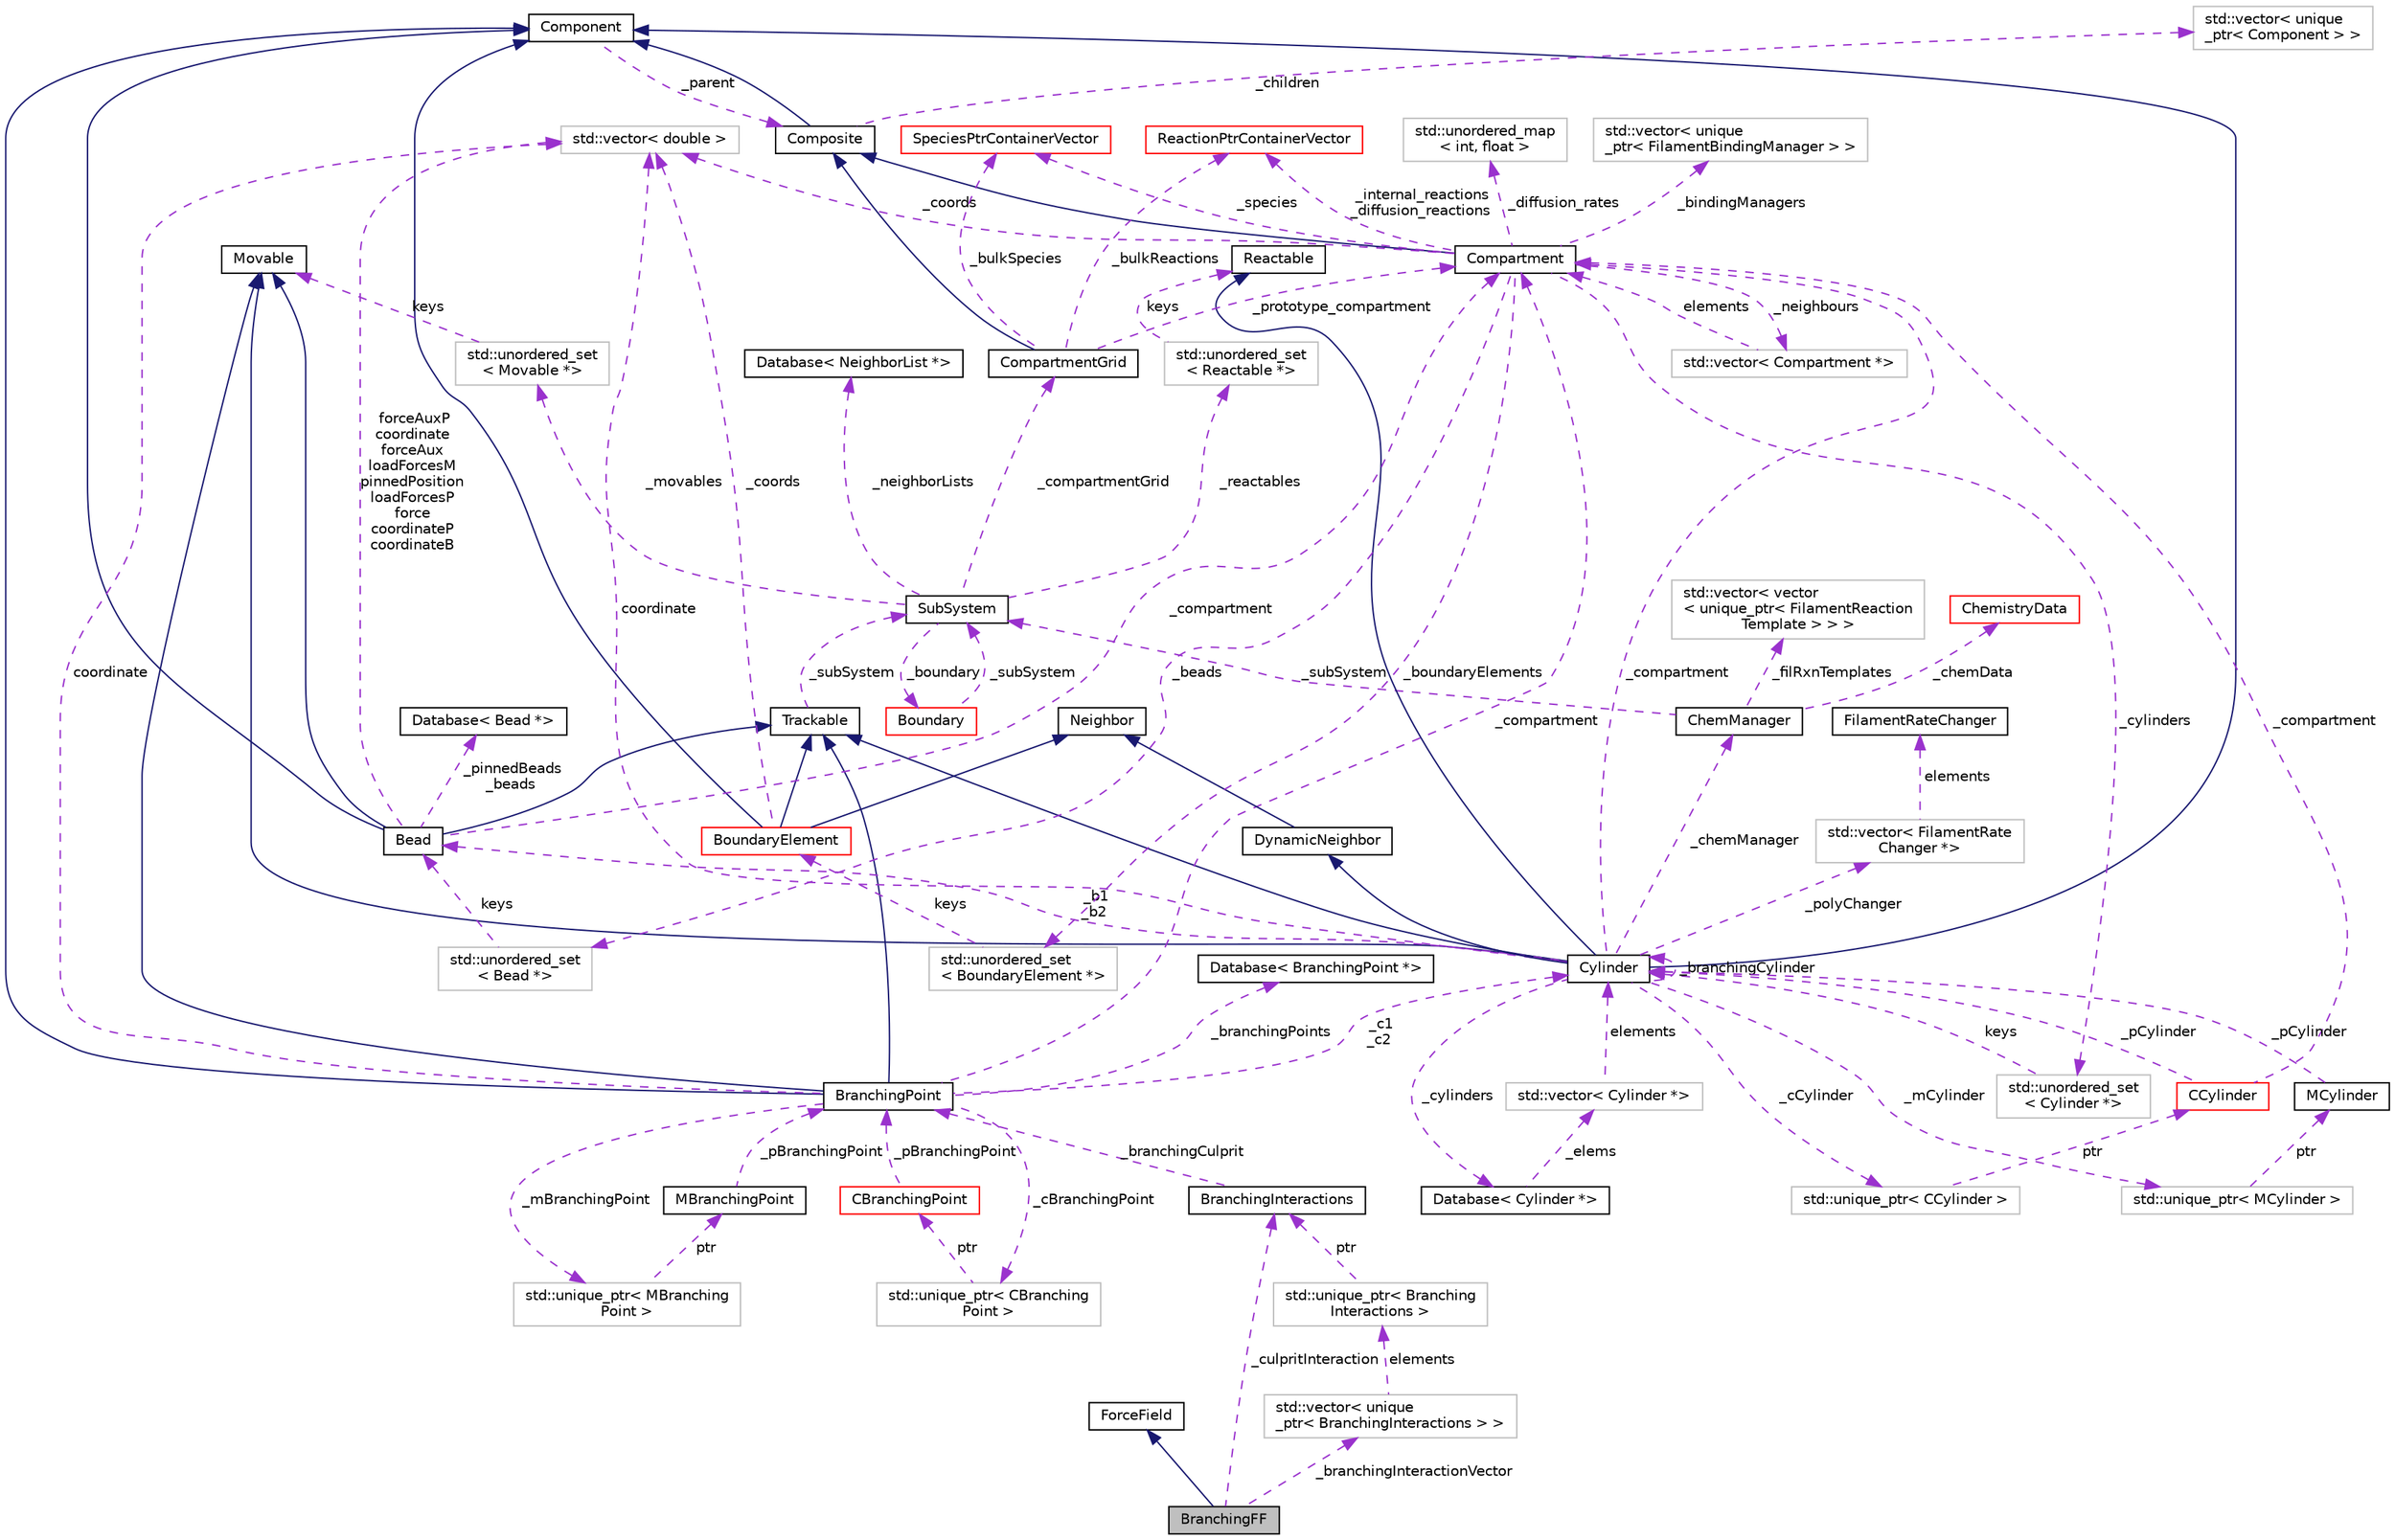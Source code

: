 digraph "BranchingFF"
{
 // INTERACTIVE_SVG=YES
  edge [fontname="Helvetica",fontsize="10",labelfontname="Helvetica",labelfontsize="10"];
  node [fontname="Helvetica",fontsize="10",shape=record];
  Node2 [label="BranchingFF",height=0.2,width=0.4,color="black", fillcolor="grey75", style="filled", fontcolor="black"];
  Node3 -> Node2 [dir="back",color="midnightblue",fontsize="10",style="solid",fontname="Helvetica"];
  Node3 [label="ForceField",height=0.2,width=0.4,color="black", fillcolor="white", style="filled",URL="$classForceField.html",tooltip="An abstract class to represent various force field calculations. "];
  Node4 -> Node2 [dir="back",color="darkorchid3",fontsize="10",style="dashed",label=" _branchingInteractionVector" ,fontname="Helvetica"];
  Node4 [label="std::vector\< unique\l_ptr\< BranchingInteractions \> \>",height=0.2,width=0.4,color="grey75", fillcolor="white", style="filled"];
  Node5 -> Node4 [dir="back",color="darkorchid3",fontsize="10",style="dashed",label=" elements" ,fontname="Helvetica"];
  Node5 [label="std::unique_ptr\< Branching\lInteractions \>",height=0.2,width=0.4,color="grey75", fillcolor="white", style="filled"];
  Node6 -> Node5 [dir="back",color="darkorchid3",fontsize="10",style="dashed",label=" ptr" ,fontname="Helvetica"];
  Node6 [label="BranchingInteractions",height=0.2,width=0.4,color="black", fillcolor="white", style="filled",URL="$classBranchingInteractions.html",tooltip="Represents an interaction at a BranchingPoint. "];
  Node7 -> Node6 [dir="back",color="darkorchid3",fontsize="10",style="dashed",label=" _branchingCulprit" ,fontname="Helvetica"];
  Node7 [label="BranchingPoint",height=0.2,width=0.4,color="black", fillcolor="white", style="filled",URL="$classBranchingPoint.html",tooltip="A container to store a MBranchingPoint and CBranchingPoint. "];
  Node8 -> Node7 [dir="back",color="midnightblue",fontsize="10",style="solid",fontname="Helvetica"];
  Node8 [label="Component",height=0.2,width=0.4,color="black", fillcolor="white", style="filled",URL="$classComponent.html",tooltip="The base class for the Composite pattern hieararchy. "];
  Node9 -> Node8 [dir="back",color="darkorchid3",fontsize="10",style="dashed",label=" _parent" ,fontname="Helvetica"];
  Node9 [label="Composite",height=0.2,width=0.4,color="black", fillcolor="white", style="filled",URL="$classComposite.html",tooltip="The aggregating class for the Composite pattern. "];
  Node8 -> Node9 [dir="back",color="midnightblue",fontsize="10",style="solid",fontname="Helvetica"];
  Node10 -> Node9 [dir="back",color="darkorchid3",fontsize="10",style="dashed",label=" _children" ,fontname="Helvetica"];
  Node10 [label="std::vector\< unique\l_ptr\< Component \> \>",height=0.2,width=0.4,color="grey75", fillcolor="white", style="filled"];
  Node12 -> Node7 [dir="back",color="midnightblue",fontsize="10",style="solid",fontname="Helvetica"];
  Node12 [label="Trackable",height=0.2,width=0.4,color="black", fillcolor="white", style="filled",URL="$classTrackable.html",tooltip="An abstract base class for a trackable object in the SubSystem. "];
  Node13 -> Node12 [dir="back",color="darkorchid3",fontsize="10",style="dashed",label=" _subSystem" ,fontname="Helvetica"];
  Node13 [label="SubSystem",height=0.2,width=0.4,color="black", fillcolor="white", style="filled",URL="$classSubSystem.html",tooltip="Manages all Movables and Reactables. "];
  Node14 -> Node13 [dir="back",color="darkorchid3",fontsize="10",style="dashed",label=" _movables" ,fontname="Helvetica"];
  Node14 [label="std::unordered_set\l\< Movable *\>",height=0.2,width=0.4,color="grey75", fillcolor="white", style="filled"];
  Node15 -> Node14 [dir="back",color="darkorchid3",fontsize="10",style="dashed",label=" keys" ,fontname="Helvetica"];
  Node15 [label="Movable",height=0.2,width=0.4,color="black", fillcolor="white", style="filled",URL="$classMovable.html",tooltip="An abstract base class for a movable element in the SubSystem. "];
  Node16 -> Node13 [dir="back",color="darkorchid3",fontsize="10",style="dashed",label=" _reactables" ,fontname="Helvetica"];
  Node16 [label="std::unordered_set\l\< Reactable *\>",height=0.2,width=0.4,color="grey75", fillcolor="white", style="filled"];
  Node17 -> Node16 [dir="back",color="darkorchid3",fontsize="10",style="dashed",label=" keys" ,fontname="Helvetica"];
  Node17 [label="Reactable",height=0.2,width=0.4,color="black", fillcolor="white", style="filled",URL="$classReactable.html",tooltip="An abstract base class for a reactable element in the SubSystem. "];
  Node18 -> Node13 [dir="back",color="darkorchid3",fontsize="10",style="dashed",label=" _boundary" ,fontname="Helvetica"];
  Node18 [label="Boundary",height=0.2,width=0.4,color="red", fillcolor="white", style="filled",URL="$classBoundary.html",tooltip="To store all BoundarySurfaces that are in the SubSystem. "];
  Node13 -> Node18 [dir="back",color="darkorchid3",fontsize="10",style="dashed",label=" _subSystem" ,fontname="Helvetica"];
  Node28 -> Node13 [dir="back",color="darkorchid3",fontsize="10",style="dashed",label=" _compartmentGrid" ,fontname="Helvetica"];
  Node28 [label="CompartmentGrid",height=0.2,width=0.4,color="black", fillcolor="white", style="filled",URL="$classCompartmentGrid.html",tooltip="A simple n-dimensional grid of Compartment objects. "];
  Node9 -> Node28 [dir="back",color="midnightblue",fontsize="10",style="solid",fontname="Helvetica"];
  Node29 -> Node28 [dir="back",color="darkorchid3",fontsize="10",style="dashed",label=" _prototype_compartment" ,fontname="Helvetica"];
  Node29 [label="Compartment",height=0.2,width=0.4,color="black", fillcolor="white", style="filled",URL="$classCompartment.html",tooltip="A container or holding Species and Reactions. "];
  Node9 -> Node29 [dir="back",color="midnightblue",fontsize="10",style="solid",fontname="Helvetica"];
  Node30 -> Node29 [dir="back",color="darkorchid3",fontsize="10",style="dashed",label=" _beads" ,fontname="Helvetica"];
  Node30 [label="std::unordered_set\l\< Bead *\>",height=0.2,width=0.4,color="grey75", fillcolor="white", style="filled"];
  Node31 -> Node30 [dir="back",color="darkorchid3",fontsize="10",style="dashed",label=" keys" ,fontname="Helvetica"];
  Node31 [label="Bead",height=0.2,width=0.4,color="black", fillcolor="white", style="filled",URL="$classBead.html",tooltip="Represents a single coordinate between Cylinders, and holds forces needed for mechanical equilibratio..."];
  Node8 -> Node31 [dir="back",color="midnightblue",fontsize="10",style="solid",fontname="Helvetica"];
  Node12 -> Node31 [dir="back",color="midnightblue",fontsize="10",style="solid",fontname="Helvetica"];
  Node15 -> Node31 [dir="back",color="midnightblue",fontsize="10",style="solid",fontname="Helvetica"];
  Node29 -> Node31 [dir="back",color="darkorchid3",fontsize="10",style="dashed",label=" _compartment" ,fontname="Helvetica"];
  Node32 -> Node31 [dir="back",color="darkorchid3",fontsize="10",style="dashed",label=" _pinnedBeads\n_beads" ,fontname="Helvetica"];
  Node32 [label="Database\< Bead *\>",height=0.2,width=0.4,color="black", fillcolor="white", style="filled",URL="$classDatabase.html"];
  Node27 -> Node31 [dir="back",color="darkorchid3",fontsize="10",style="dashed",label=" forceAuxP\ncoordinate\nforceAux\nloadForcesM\npinnedPosition\nloadForcesP\nforce\ncoordinateP\ncoordinateB" ,fontname="Helvetica"];
  Node27 [label="std::vector\< double \>",height=0.2,width=0.4,color="grey75", fillcolor="white", style="filled"];
  Node33 -> Node29 [dir="back",color="darkorchid3",fontsize="10",style="dashed",label=" _neighbours" ,fontname="Helvetica"];
  Node33 [label="std::vector\< Compartment *\>",height=0.2,width=0.4,color="grey75", fillcolor="white", style="filled"];
  Node29 -> Node33 [dir="back",color="darkorchid3",fontsize="10",style="dashed",label=" elements" ,fontname="Helvetica"];
  Node34 -> Node29 [dir="back",color="darkorchid3",fontsize="10",style="dashed",label=" _cylinders" ,fontname="Helvetica"];
  Node34 [label="std::unordered_set\l\< Cylinder *\>",height=0.2,width=0.4,color="grey75", fillcolor="white", style="filled"];
  Node35 -> Node34 [dir="back",color="darkorchid3",fontsize="10",style="dashed",label=" keys" ,fontname="Helvetica"];
  Node35 [label="Cylinder",height=0.2,width=0.4,color="black", fillcolor="white", style="filled",URL="$classCylinder.html",tooltip="A container to store a MCylinder and CCylinder. "];
  Node8 -> Node35 [dir="back",color="midnightblue",fontsize="10",style="solid",fontname="Helvetica"];
  Node12 -> Node35 [dir="back",color="midnightblue",fontsize="10",style="solid",fontname="Helvetica"];
  Node15 -> Node35 [dir="back",color="midnightblue",fontsize="10",style="solid",fontname="Helvetica"];
  Node17 -> Node35 [dir="back",color="midnightblue",fontsize="10",style="solid",fontname="Helvetica"];
  Node36 -> Node35 [dir="back",color="midnightblue",fontsize="10",style="solid",fontname="Helvetica"];
  Node36 [label="DynamicNeighbor",height=0.2,width=0.4,color="black", fillcolor="white", style="filled",URL="$classDynamicNeighbor.html",tooltip="An abstract base class for any element that can be added or removed from a NeighborList dynamically a..."];
  Node25 -> Node36 [dir="back",color="midnightblue",fontsize="10",style="solid",fontname="Helvetica"];
  Node25 [label="Neighbor",height=0.2,width=0.4,color="black", fillcolor="white", style="filled",URL="$classNeighbor.html",tooltip="An abstract base class for any element that can be added or removed from a NeighborList statically at..."];
  Node35 -> Node35 [dir="back",color="darkorchid3",fontsize="10",style="dashed",label=" _branchingCylinder" ,fontname="Helvetica"];
  Node37 -> Node35 [dir="back",color="darkorchid3",fontsize="10",style="dashed",label=" _polyChanger" ,fontname="Helvetica"];
  Node37 [label="std::vector\< FilamentRate\lChanger *\>",height=0.2,width=0.4,color="grey75", fillcolor="white", style="filled"];
  Node38 -> Node37 [dir="back",color="darkorchid3",fontsize="10",style="dashed",label=" elements" ,fontname="Helvetica"];
  Node38 [label="FilamentRateChanger",height=0.2,width=0.4,color="black", fillcolor="white", style="filled",URL="$classFilamentRateChanger.html",tooltip="Used to change Filament reaction rates based on forces in the network. "];
  Node39 -> Node35 [dir="back",color="darkorchid3",fontsize="10",style="dashed",label=" _cCylinder" ,fontname="Helvetica"];
  Node39 [label="std::unique_ptr\< CCylinder \>",height=0.2,width=0.4,color="grey75", fillcolor="white", style="filled"];
  Node40 -> Node39 [dir="back",color="darkorchid3",fontsize="10",style="dashed",label=" ptr" ,fontname="Helvetica"];
  Node40 [label="CCylinder",height=0.2,width=0.4,color="red", fillcolor="white", style="filled",URL="$classCCylinder.html",tooltip="Holds all CMonomers and Reactions associated with it. "];
  Node35 -> Node40 [dir="back",color="darkorchid3",fontsize="10",style="dashed",label=" _pCylinder" ,fontname="Helvetica"];
  Node29 -> Node40 [dir="back",color="darkorchid3",fontsize="10",style="dashed",label=" _compartment" ,fontname="Helvetica"];
  Node31 -> Node35 [dir="back",color="darkorchid3",fontsize="10",style="dashed",label=" _b1\n_b2" ,fontname="Helvetica"];
  Node59 -> Node35 [dir="back",color="darkorchid3",fontsize="10",style="dashed",label=" _cylinders" ,fontname="Helvetica"];
  Node59 [label="Database\< Cylinder *\>",height=0.2,width=0.4,color="black", fillcolor="white", style="filled",URL="$classDatabase.html"];
  Node60 -> Node59 [dir="back",color="darkorchid3",fontsize="10",style="dashed",label=" _elems" ,fontname="Helvetica"];
  Node60 [label="std::vector\< Cylinder *\>",height=0.2,width=0.4,color="grey75", fillcolor="white", style="filled"];
  Node35 -> Node60 [dir="back",color="darkorchid3",fontsize="10",style="dashed",label=" elements" ,fontname="Helvetica"];
  Node29 -> Node35 [dir="back",color="darkorchid3",fontsize="10",style="dashed",label=" _compartment" ,fontname="Helvetica"];
  Node61 -> Node35 [dir="back",color="darkorchid3",fontsize="10",style="dashed",label=" _chemManager" ,fontname="Helvetica"];
  Node61 [label="ChemManager",height=0.2,width=0.4,color="black", fillcolor="white", style="filled",URL="$classChemManager.html",tooltip="For initailizing chemical reactions based on a specific system. "];
  Node62 -> Node61 [dir="back",color="darkorchid3",fontsize="10",style="dashed",label=" _filRxnTemplates" ,fontname="Helvetica"];
  Node62 [label="std::vector\< vector\l\< unique_ptr\< FilamentReaction\lTemplate \> \> \>",height=0.2,width=0.4,color="grey75", fillcolor="white", style="filled"];
  Node63 -> Node61 [dir="back",color="darkorchid3",fontsize="10",style="dashed",label=" _chemData" ,fontname="Helvetica"];
  Node63 [label="ChemistryData",height=0.2,width=0.4,color="red", fillcolor="white", style="filled",URL="$structChemistryData.html",tooltip="Struct to hold Species and Reaction information. "];
  Node13 -> Node61 [dir="back",color="darkorchid3",fontsize="10",style="dashed",label=" _subSystem" ,fontname="Helvetica"];
  Node75 -> Node35 [dir="back",color="darkorchid3",fontsize="10",style="dashed",label=" _mCylinder" ,fontname="Helvetica"];
  Node75 [label="std::unique_ptr\< MCylinder \>",height=0.2,width=0.4,color="grey75", fillcolor="white", style="filled"];
  Node76 -> Node75 [dir="back",color="darkorchid3",fontsize="10",style="dashed",label=" ptr" ,fontname="Helvetica"];
  Node76 [label="MCylinder",height=0.2,width=0.4,color="black", fillcolor="white", style="filled",URL="$classMCylinder.html",tooltip="Used to hold mechanical properties of a Cylinder. "];
  Node35 -> Node76 [dir="back",color="darkorchid3",fontsize="10",style="dashed",label=" _pCylinder" ,fontname="Helvetica"];
  Node27 -> Node35 [dir="back",color="darkorchid3",fontsize="10",style="dashed",label=" coordinate" ,fontname="Helvetica"];
  Node77 -> Node29 [dir="back",color="darkorchid3",fontsize="10",style="dashed",label=" _boundaryElements" ,fontname="Helvetica"];
  Node77 [label="std::unordered_set\l\< BoundaryElement *\>",height=0.2,width=0.4,color="grey75", fillcolor="white", style="filled"];
  Node24 -> Node77 [dir="back",color="darkorchid3",fontsize="10",style="dashed",label=" keys" ,fontname="Helvetica"];
  Node24 [label="BoundaryElement",height=0.2,width=0.4,color="red", fillcolor="white", style="filled",URL="$classBoundaryElement.html",tooltip="Represents an element of a BoundarySurface. "];
  Node8 -> Node24 [dir="back",color="midnightblue",fontsize="10",style="solid",fontname="Helvetica"];
  Node12 -> Node24 [dir="back",color="midnightblue",fontsize="10",style="solid",fontname="Helvetica"];
  Node25 -> Node24 [dir="back",color="midnightblue",fontsize="10",style="solid",fontname="Helvetica"];
  Node27 -> Node24 [dir="back",color="darkorchid3",fontsize="10",style="dashed",label=" _coords" ,fontname="Helvetica"];
  Node78 -> Node29 [dir="back",color="darkorchid3",fontsize="10",style="dashed",label=" _internal_reactions\n_diffusion_reactions" ,fontname="Helvetica"];
  Node78 [label="ReactionPtrContainerVector",height=0.2,width=0.4,color="red", fillcolor="white", style="filled",URL="$classReactionPtrContainerVector.html",tooltip="A concrete class implementing the ReactionPtrContainerIFace, using vector<unique_ptr<ReactionBase>> a..."];
  Node82 -> Node29 [dir="back",color="darkorchid3",fontsize="10",style="dashed",label=" _diffusion_rates" ,fontname="Helvetica"];
  Node82 [label="std::unordered_map\l\< int, float \>",height=0.2,width=0.4,color="grey75", fillcolor="white", style="filled"];
  Node27 -> Node29 [dir="back",color="darkorchid3",fontsize="10",style="dashed",label=" _coords" ,fontname="Helvetica"];
  Node83 -> Node29 [dir="back",color="darkorchid3",fontsize="10",style="dashed",label=" _bindingManagers" ,fontname="Helvetica"];
  Node83 [label="std::vector\< unique\l_ptr\< FilamentBindingManager \> \>",height=0.2,width=0.4,color="grey75", fillcolor="white", style="filled"];
  Node86 -> Node29 [dir="back",color="darkorchid3",fontsize="10",style="dashed",label=" _species" ,fontname="Helvetica"];
  Node86 [label="SpeciesPtrContainerVector",height=0.2,width=0.4,color="red", fillcolor="white", style="filled",URL="$classSpeciesPtrContainerVector.html",tooltip="A concrete class implementing the SpeciesPtrContainerIFace, using vector<unique_ptr<Species>> as the ..."];
  Node78 -> Node28 [dir="back",color="darkorchid3",fontsize="10",style="dashed",label=" _bulkReactions" ,fontname="Helvetica"];
  Node86 -> Node28 [dir="back",color="darkorchid3",fontsize="10",style="dashed",label=" _bulkSpecies" ,fontname="Helvetica"];
  Node90 -> Node13 [dir="back",color="darkorchid3",fontsize="10",style="dashed",label=" _neighborLists" ,fontname="Helvetica"];
  Node90 [label="Database\< NeighborList *\>",height=0.2,width=0.4,color="black", fillcolor="white", style="filled",URL="$classDatabase.html"];
  Node15 -> Node7 [dir="back",color="midnightblue",fontsize="10",style="solid",fontname="Helvetica"];
  Node35 -> Node7 [dir="back",color="darkorchid3",fontsize="10",style="dashed",label=" _c1\n_c2" ,fontname="Helvetica"];
  Node91 -> Node7 [dir="back",color="darkorchid3",fontsize="10",style="dashed",label=" _branchingPoints" ,fontname="Helvetica"];
  Node91 [label="Database\< BranchingPoint *\>",height=0.2,width=0.4,color="black", fillcolor="white", style="filled",URL="$classDatabase.html"];
  Node92 -> Node7 [dir="back",color="darkorchid3",fontsize="10",style="dashed",label=" _mBranchingPoint" ,fontname="Helvetica"];
  Node92 [label="std::unique_ptr\< MBranching\lPoint \>",height=0.2,width=0.4,color="grey75", fillcolor="white", style="filled"];
  Node93 -> Node92 [dir="back",color="darkorchid3",fontsize="10",style="dashed",label=" ptr" ,fontname="Helvetica"];
  Node93 [label="MBranchingPoint",height=0.2,width=0.4,color="black", fillcolor="white", style="filled",URL="$classMBranchingPoint.html",tooltip="Represents the mechanical component of a BranchingPoint. "];
  Node7 -> Node93 [dir="back",color="darkorchid3",fontsize="10",style="dashed",label=" _pBranchingPoint" ,fontname="Helvetica"];
  Node29 -> Node7 [dir="back",color="darkorchid3",fontsize="10",style="dashed",label=" _compartment" ,fontname="Helvetica"];
  Node94 -> Node7 [dir="back",color="darkorchid3",fontsize="10",style="dashed",label=" _cBranchingPoint" ,fontname="Helvetica"];
  Node94 [label="std::unique_ptr\< CBranching\lPoint \>",height=0.2,width=0.4,color="grey75", fillcolor="white", style="filled"];
  Node95 -> Node94 [dir="back",color="darkorchid3",fontsize="10",style="dashed",label=" ptr" ,fontname="Helvetica"];
  Node95 [label="CBranchingPoint",height=0.2,width=0.4,color="red", fillcolor="white", style="filled",URL="$classCBranchingPoint.html",tooltip="A class to represent the chemical component of a BranchingPoint. "];
  Node7 -> Node95 [dir="back",color="darkorchid3",fontsize="10",style="dashed",label=" _pBranchingPoint" ,fontname="Helvetica"];
  Node27 -> Node7 [dir="back",color="darkorchid3",fontsize="10",style="dashed",label=" coordinate" ,fontname="Helvetica"];
  Node6 -> Node2 [dir="back",color="darkorchid3",fontsize="10",style="dashed",label=" _culpritInteraction" ,fontname="Helvetica"];
}
